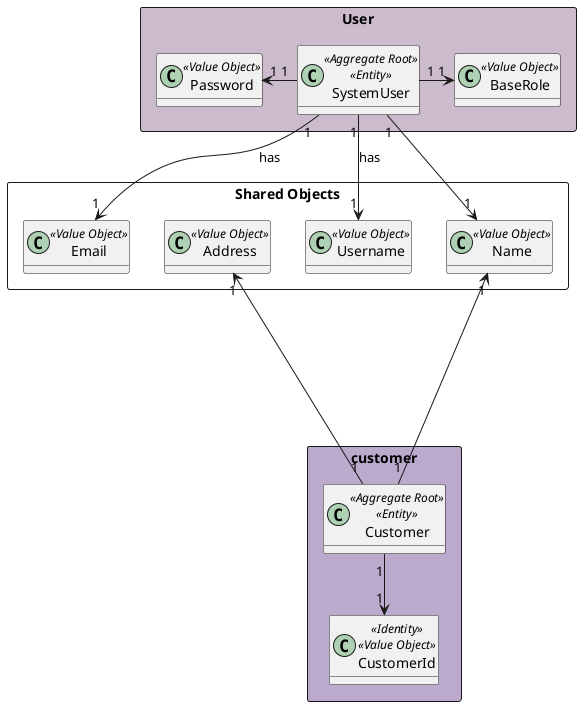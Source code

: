 @startuml
'https://plantuml.com/class-diagram

hide methods

rectangle customer #bbaacc{
    class Customer <<Aggregate Root>><<Entity>>{}
    class CustomerId<<Identity>><<Value Object>>{}
}

rectangle "Shared Objects" {

    class Email <<Value Object>>
    class Username <<Value Object>>
    class Address <<Value Object>>
    class Name<<Value Object>>{}

}


rectangle "User" #ccbbcc {
    class SystemUser <<Aggregate Root>><<Entity>>{}
    class Password<<Value Object>>{}
    class BaseRole<<Value Object>>{}
}

Address "1" <---- "1" Customer
Name "1" <-- "1" Customer

Customer "1" --> "1" CustomerId

 SystemUser "1" --> "1" Email: has
    SystemUser "1" --> "1" Username: has
    SystemUser "1" -up> "1" Password
    SystemUser "1" --> "1" Name
    SystemUser "1" -> "1" BaseRole

@enduml